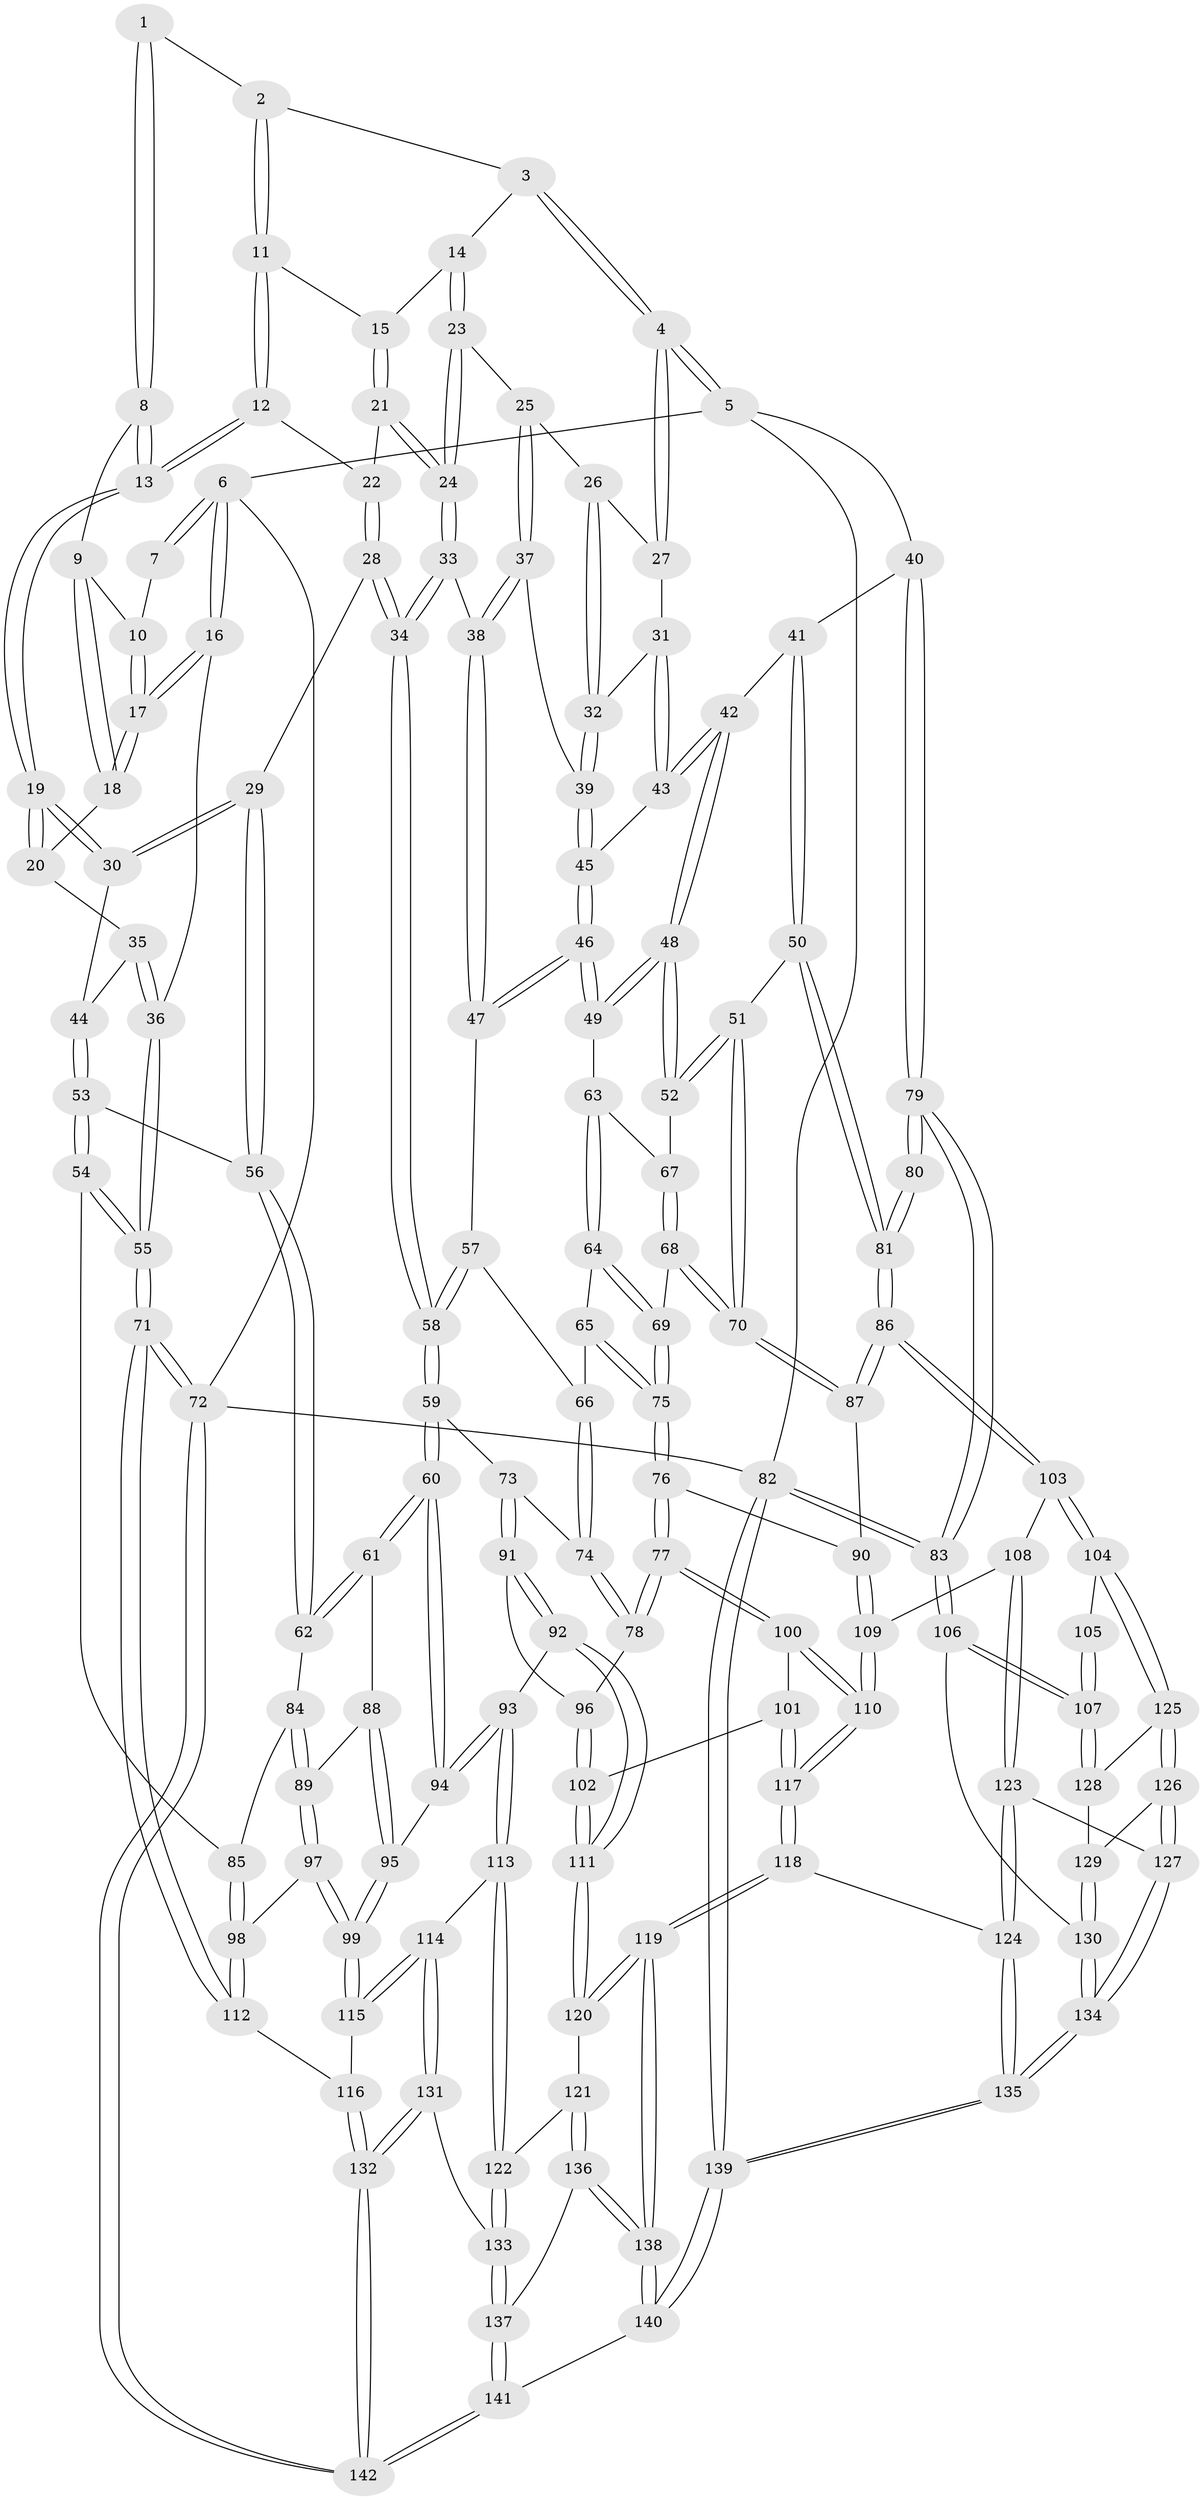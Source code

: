 // coarse degree distribution, {2: 0.06, 5: 0.09, 3: 0.75, 4: 0.1}
// Generated by graph-tools (version 1.1) at 2025/54/03/04/25 22:54:24]
// undirected, 142 vertices, 352 edges
graph export_dot {
  node [color=gray90,style=filled];
  1 [pos="+0.1865097193744623+0"];
  2 [pos="+0.3114393629880284+0"];
  3 [pos="+0.562316886753939+0"];
  4 [pos="+1+0"];
  5 [pos="+1+0"];
  6 [pos="+0+0"];
  7 [pos="+0.15685112356401693+0"];
  8 [pos="+0.16909618897298728+0.0904821798910649"];
  9 [pos="+0.10628001255404121+0.0835064097186425"];
  10 [pos="+0.0976007450160388+0.049246761983532485"];
  11 [pos="+0.3213033730717+0"];
  12 [pos="+0.24939579314495697+0.12572530440348478"];
  13 [pos="+0.21095568608475612+0.14622661294323483"];
  14 [pos="+0.576501965149702+0.03754408448267042"];
  15 [pos="+0.400566729405229+0.10199517078919888"];
  16 [pos="+0+0"];
  17 [pos="+0+0"];
  18 [pos="+0.053459486088824955+0.11390881355791892"];
  19 [pos="+0.19118488002337045+0.20020361431658432"];
  20 [pos="+0.07954609570603219+0.16831354926530365"];
  21 [pos="+0.3907707516017559+0.1435325947330179"];
  22 [pos="+0.3213447134320407+0.15038588345319423"];
  23 [pos="+0.5969262500738424+0.08384164338800558"];
  24 [pos="+0.4225953720307891+0.2057338065563093"];
  25 [pos="+0.6072739887577543+0.09686743431870955"];
  26 [pos="+0.8476447785874202+0.05937738098756571"];
  27 [pos="+0.8897041475223073+0.04392471159287383"];
  28 [pos="+0.3099054277649261+0.3422121281016437"];
  29 [pos="+0.30360563748327546+0.342190806580753"];
  30 [pos="+0.20278876050805822+0.29075356838721456"];
  31 [pos="+0.8393289997545086+0.18901586287738245"];
  32 [pos="+0.7067868316061396+0.21047649284605835"];
  33 [pos="+0.4262996148276334+0.3260201530750701"];
  34 [pos="+0.40147008867395206+0.35543055282562364"];
  35 [pos="+0.028074647280933496+0.22723670134715573"];
  36 [pos="+0+0.1995979475220042"];
  37 [pos="+0.6271525426570222+0.180988395811346"];
  38 [pos="+0.57149178366306+0.27986142868573893"];
  39 [pos="+0.7053990628741283+0.2111988902814242"];
  40 [pos="+1+0.15349510530737706"];
  41 [pos="+0.9438632759264969+0.3118917429402455"];
  42 [pos="+0.9210066804229677+0.3097604149418458"];
  43 [pos="+0.8493446950110499+0.2767505475118955"];
  44 [pos="+0.12079529514511758+0.32884341783052123"];
  45 [pos="+0.76404924363518+0.30602322336645393"];
  46 [pos="+0.7286541070923667+0.3886614003362837"];
  47 [pos="+0.6666775786267906+0.3882034437759486"];
  48 [pos="+0.8056698344738809+0.43190048553111626"];
  49 [pos="+0.7333112800112659+0.3941079514160392"];
  50 [pos="+0.9229703468393793+0.48663416833308537"];
  51 [pos="+0.8431781511959526+0.4763213754891847"];
  52 [pos="+0.8369879123514335+0.47171108286466873"];
  53 [pos="+0.044115533992566555+0.41867091500146153"];
  54 [pos="+0+0.5006327148016618"];
  55 [pos="+0+0.5073148682078454"];
  56 [pos="+0.2170035061005199+0.4958813959324031"];
  57 [pos="+0.6444616474161299+0.41411096586948204"];
  58 [pos="+0.4457157420789709+0.47561941535128"];
  59 [pos="+0.44588322625506277+0.47945761275851173"];
  60 [pos="+0.30151384602050507+0.5779328032707923"];
  61 [pos="+0.26848512200421654+0.5680734861144482"];
  62 [pos="+0.22212409838250438+0.5262854035892249"];
  63 [pos="+0.7239247005702495+0.45779278104688076"];
  64 [pos="+0.6903550622709861+0.5270590791704837"];
  65 [pos="+0.6349932998404025+0.5094669429075084"];
  66 [pos="+0.6345683920023899+0.5092154150711842"];
  67 [pos="+0.7534825902051158+0.5261681924957452"];
  68 [pos="+0.7357732796761436+0.5651626248334011"];
  69 [pos="+0.7122371433463315+0.561836892646871"];
  70 [pos="+0.7985332520363839+0.6162243694541919"];
  71 [pos="+0+0.8080528643908402"];
  72 [pos="+0+1"];
  73 [pos="+0.4553073637945903+0.49410516775173474"];
  74 [pos="+0.5318915845555371+0.5593858528192787"];
  75 [pos="+0.6597278139989698+0.6095781121079816"];
  76 [pos="+0.6361021564023854+0.6424011737100298"];
  77 [pos="+0.615435280335213+0.6471093594483689"];
  78 [pos="+0.5418420677202942+0.5827224036443677"];
  79 [pos="+1+0.5451629847063543"];
  80 [pos="+1+0.5497299821027618"];
  81 [pos="+0.9726654840097083+0.5292431824904474"];
  82 [pos="+1+1"];
  83 [pos="+1+0.8376453017603854"];
  84 [pos="+0.18560064804697357+0.5488027160527243"];
  85 [pos="+0.07174993815193648+0.5883267214076597"];
  86 [pos="+0.8307609320352137+0.6619561948525056"];
  87 [pos="+0.8032126066035508+0.6279890426192178"];
  88 [pos="+0.23718748552697025+0.6072783045389119"];
  89 [pos="+0.17840218326233365+0.6472284496885408"];
  90 [pos="+0.6613040279634667+0.6531717565264245"];
  91 [pos="+0.40772556667979204+0.6757743854181445"];
  92 [pos="+0.36671432720229297+0.7160047410669431"];
  93 [pos="+0.3623396745286054+0.7161423418577569"];
  94 [pos="+0.32831319797710384+0.67984990018416"];
  95 [pos="+0.23608999305433745+0.6912613467659655"];
  96 [pos="+0.4907638944471443+0.6657416858048807"];
  97 [pos="+0.14705523489295885+0.6842982894078568"];
  98 [pos="+0.13571510034820358+0.6737298556997188"];
  99 [pos="+0.1630720682351662+0.723668632354885"];
  100 [pos="+0.6069566800959288+0.6783486889663478"];
  101 [pos="+0.5564438021294867+0.7231981608110051"];
  102 [pos="+0.5189965422604106+0.7397811290150188"];
  103 [pos="+0.8374522938335012+0.7097951880442699"];
  104 [pos="+0.8595056934239812+0.7240719998241659"];
  105 [pos="+0.9594774660044852+0.670514707913891"];
  106 [pos="+1+0.8391527851178981"];
  107 [pos="+1+0.8045775946509199"];
  108 [pos="+0.8210689969572706+0.719083318273376"];
  109 [pos="+0.7322415743493745+0.7312243434835162"];
  110 [pos="+0.6632507309396397+0.7934835270480175"];
  111 [pos="+0.4813119941139847+0.7972671385109502"];
  112 [pos="+0+0.80647520236355"];
  113 [pos="+0.3385265052922956+0.7511089731127253"];
  114 [pos="+0.2179970371357907+0.8137656775017581"];
  115 [pos="+0.1575104884791653+0.7880400405251426"];
  116 [pos="+0.15048340607429553+0.7924164757183065"];
  117 [pos="+0.6481752234828293+0.8467633957498031"];
  118 [pos="+0.6460925764559765+0.8626054760288353"];
  119 [pos="+0.6083537381302294+0.8801532722269736"];
  120 [pos="+0.48154758892307387+0.7982245244078644"];
  121 [pos="+0.4229187373202467+0.8802571753650963"];
  122 [pos="+0.35794637945106705+0.8758099741208046"];
  123 [pos="+0.7593661435371908+0.8477263514237283"];
  124 [pos="+0.6752622832677472+0.873948216415351"];
  125 [pos="+0.8640177338760877+0.7299781925934012"];
  126 [pos="+0.831542155898997+0.8714187921543559"];
  127 [pos="+0.824314461189258+0.8813971128791714"];
  128 [pos="+0.9393179118850239+0.7897833318871573"];
  129 [pos="+0.9164604549525716+0.8427284958134525"];
  130 [pos="+0.9122529672730867+0.960942149764492"];
  131 [pos="+0.2684875170949648+0.8996507452372533"];
  132 [pos="+0.04009108528721617+1"];
  133 [pos="+0.31849916289849955+0.9004090597076191"];
  134 [pos="+0.8603608436514572+1"];
  135 [pos="+0.8276302336635651+1"];
  136 [pos="+0.44357643402319274+0.9317447642595496"];
  137 [pos="+0.3519418579000744+0.9712355430090525"];
  138 [pos="+0.5308510469340336+1"];
  139 [pos="+0.8155786763276992+1"];
  140 [pos="+0.5280758228121245+1"];
  141 [pos="+0.346914229400574+1"];
  142 [pos="+0.005312881936239585+1"];
  1 -- 2;
  1 -- 8;
  1 -- 8;
  2 -- 3;
  2 -- 11;
  2 -- 11;
  3 -- 4;
  3 -- 4;
  3 -- 14;
  4 -- 5;
  4 -- 5;
  4 -- 27;
  4 -- 27;
  5 -- 6;
  5 -- 40;
  5 -- 82;
  6 -- 7;
  6 -- 7;
  6 -- 16;
  6 -- 16;
  6 -- 72;
  7 -- 10;
  8 -- 9;
  8 -- 13;
  8 -- 13;
  9 -- 10;
  9 -- 18;
  9 -- 18;
  10 -- 17;
  10 -- 17;
  11 -- 12;
  11 -- 12;
  11 -- 15;
  12 -- 13;
  12 -- 13;
  12 -- 22;
  13 -- 19;
  13 -- 19;
  14 -- 15;
  14 -- 23;
  14 -- 23;
  15 -- 21;
  15 -- 21;
  16 -- 17;
  16 -- 17;
  16 -- 36;
  17 -- 18;
  17 -- 18;
  18 -- 20;
  19 -- 20;
  19 -- 20;
  19 -- 30;
  19 -- 30;
  20 -- 35;
  21 -- 22;
  21 -- 24;
  21 -- 24;
  22 -- 28;
  22 -- 28;
  23 -- 24;
  23 -- 24;
  23 -- 25;
  24 -- 33;
  24 -- 33;
  25 -- 26;
  25 -- 37;
  25 -- 37;
  26 -- 27;
  26 -- 32;
  26 -- 32;
  27 -- 31;
  28 -- 29;
  28 -- 34;
  28 -- 34;
  29 -- 30;
  29 -- 30;
  29 -- 56;
  29 -- 56;
  30 -- 44;
  31 -- 32;
  31 -- 43;
  31 -- 43;
  32 -- 39;
  32 -- 39;
  33 -- 34;
  33 -- 34;
  33 -- 38;
  34 -- 58;
  34 -- 58;
  35 -- 36;
  35 -- 36;
  35 -- 44;
  36 -- 55;
  36 -- 55;
  37 -- 38;
  37 -- 38;
  37 -- 39;
  38 -- 47;
  38 -- 47;
  39 -- 45;
  39 -- 45;
  40 -- 41;
  40 -- 79;
  40 -- 79;
  41 -- 42;
  41 -- 50;
  41 -- 50;
  42 -- 43;
  42 -- 43;
  42 -- 48;
  42 -- 48;
  43 -- 45;
  44 -- 53;
  44 -- 53;
  45 -- 46;
  45 -- 46;
  46 -- 47;
  46 -- 47;
  46 -- 49;
  46 -- 49;
  47 -- 57;
  48 -- 49;
  48 -- 49;
  48 -- 52;
  48 -- 52;
  49 -- 63;
  50 -- 51;
  50 -- 81;
  50 -- 81;
  51 -- 52;
  51 -- 52;
  51 -- 70;
  51 -- 70;
  52 -- 67;
  53 -- 54;
  53 -- 54;
  53 -- 56;
  54 -- 55;
  54 -- 55;
  54 -- 85;
  55 -- 71;
  55 -- 71;
  56 -- 62;
  56 -- 62;
  57 -- 58;
  57 -- 58;
  57 -- 66;
  58 -- 59;
  58 -- 59;
  59 -- 60;
  59 -- 60;
  59 -- 73;
  60 -- 61;
  60 -- 61;
  60 -- 94;
  60 -- 94;
  61 -- 62;
  61 -- 62;
  61 -- 88;
  62 -- 84;
  63 -- 64;
  63 -- 64;
  63 -- 67;
  64 -- 65;
  64 -- 69;
  64 -- 69;
  65 -- 66;
  65 -- 75;
  65 -- 75;
  66 -- 74;
  66 -- 74;
  67 -- 68;
  67 -- 68;
  68 -- 69;
  68 -- 70;
  68 -- 70;
  69 -- 75;
  69 -- 75;
  70 -- 87;
  70 -- 87;
  71 -- 72;
  71 -- 72;
  71 -- 112;
  71 -- 112;
  72 -- 142;
  72 -- 142;
  72 -- 82;
  73 -- 74;
  73 -- 91;
  73 -- 91;
  74 -- 78;
  74 -- 78;
  75 -- 76;
  75 -- 76;
  76 -- 77;
  76 -- 77;
  76 -- 90;
  77 -- 78;
  77 -- 78;
  77 -- 100;
  77 -- 100;
  78 -- 96;
  79 -- 80;
  79 -- 80;
  79 -- 83;
  79 -- 83;
  80 -- 81;
  80 -- 81;
  81 -- 86;
  81 -- 86;
  82 -- 83;
  82 -- 83;
  82 -- 139;
  82 -- 139;
  83 -- 106;
  83 -- 106;
  84 -- 85;
  84 -- 89;
  84 -- 89;
  85 -- 98;
  85 -- 98;
  86 -- 87;
  86 -- 87;
  86 -- 103;
  86 -- 103;
  87 -- 90;
  88 -- 89;
  88 -- 95;
  88 -- 95;
  89 -- 97;
  89 -- 97;
  90 -- 109;
  90 -- 109;
  91 -- 92;
  91 -- 92;
  91 -- 96;
  92 -- 93;
  92 -- 111;
  92 -- 111;
  93 -- 94;
  93 -- 94;
  93 -- 113;
  93 -- 113;
  94 -- 95;
  95 -- 99;
  95 -- 99;
  96 -- 102;
  96 -- 102;
  97 -- 98;
  97 -- 99;
  97 -- 99;
  98 -- 112;
  98 -- 112;
  99 -- 115;
  99 -- 115;
  100 -- 101;
  100 -- 110;
  100 -- 110;
  101 -- 102;
  101 -- 117;
  101 -- 117;
  102 -- 111;
  102 -- 111;
  103 -- 104;
  103 -- 104;
  103 -- 108;
  104 -- 105;
  104 -- 125;
  104 -- 125;
  105 -- 107;
  105 -- 107;
  106 -- 107;
  106 -- 107;
  106 -- 130;
  107 -- 128;
  107 -- 128;
  108 -- 109;
  108 -- 123;
  108 -- 123;
  109 -- 110;
  109 -- 110;
  110 -- 117;
  110 -- 117;
  111 -- 120;
  111 -- 120;
  112 -- 116;
  113 -- 114;
  113 -- 122;
  113 -- 122;
  114 -- 115;
  114 -- 115;
  114 -- 131;
  114 -- 131;
  115 -- 116;
  116 -- 132;
  116 -- 132;
  117 -- 118;
  117 -- 118;
  118 -- 119;
  118 -- 119;
  118 -- 124;
  119 -- 120;
  119 -- 120;
  119 -- 138;
  119 -- 138;
  120 -- 121;
  121 -- 122;
  121 -- 136;
  121 -- 136;
  122 -- 133;
  122 -- 133;
  123 -- 124;
  123 -- 124;
  123 -- 127;
  124 -- 135;
  124 -- 135;
  125 -- 126;
  125 -- 126;
  125 -- 128;
  126 -- 127;
  126 -- 127;
  126 -- 129;
  127 -- 134;
  127 -- 134;
  128 -- 129;
  129 -- 130;
  129 -- 130;
  130 -- 134;
  130 -- 134;
  131 -- 132;
  131 -- 132;
  131 -- 133;
  132 -- 142;
  132 -- 142;
  133 -- 137;
  133 -- 137;
  134 -- 135;
  134 -- 135;
  135 -- 139;
  135 -- 139;
  136 -- 137;
  136 -- 138;
  136 -- 138;
  137 -- 141;
  137 -- 141;
  138 -- 140;
  138 -- 140;
  139 -- 140;
  139 -- 140;
  140 -- 141;
  141 -- 142;
  141 -- 142;
}
